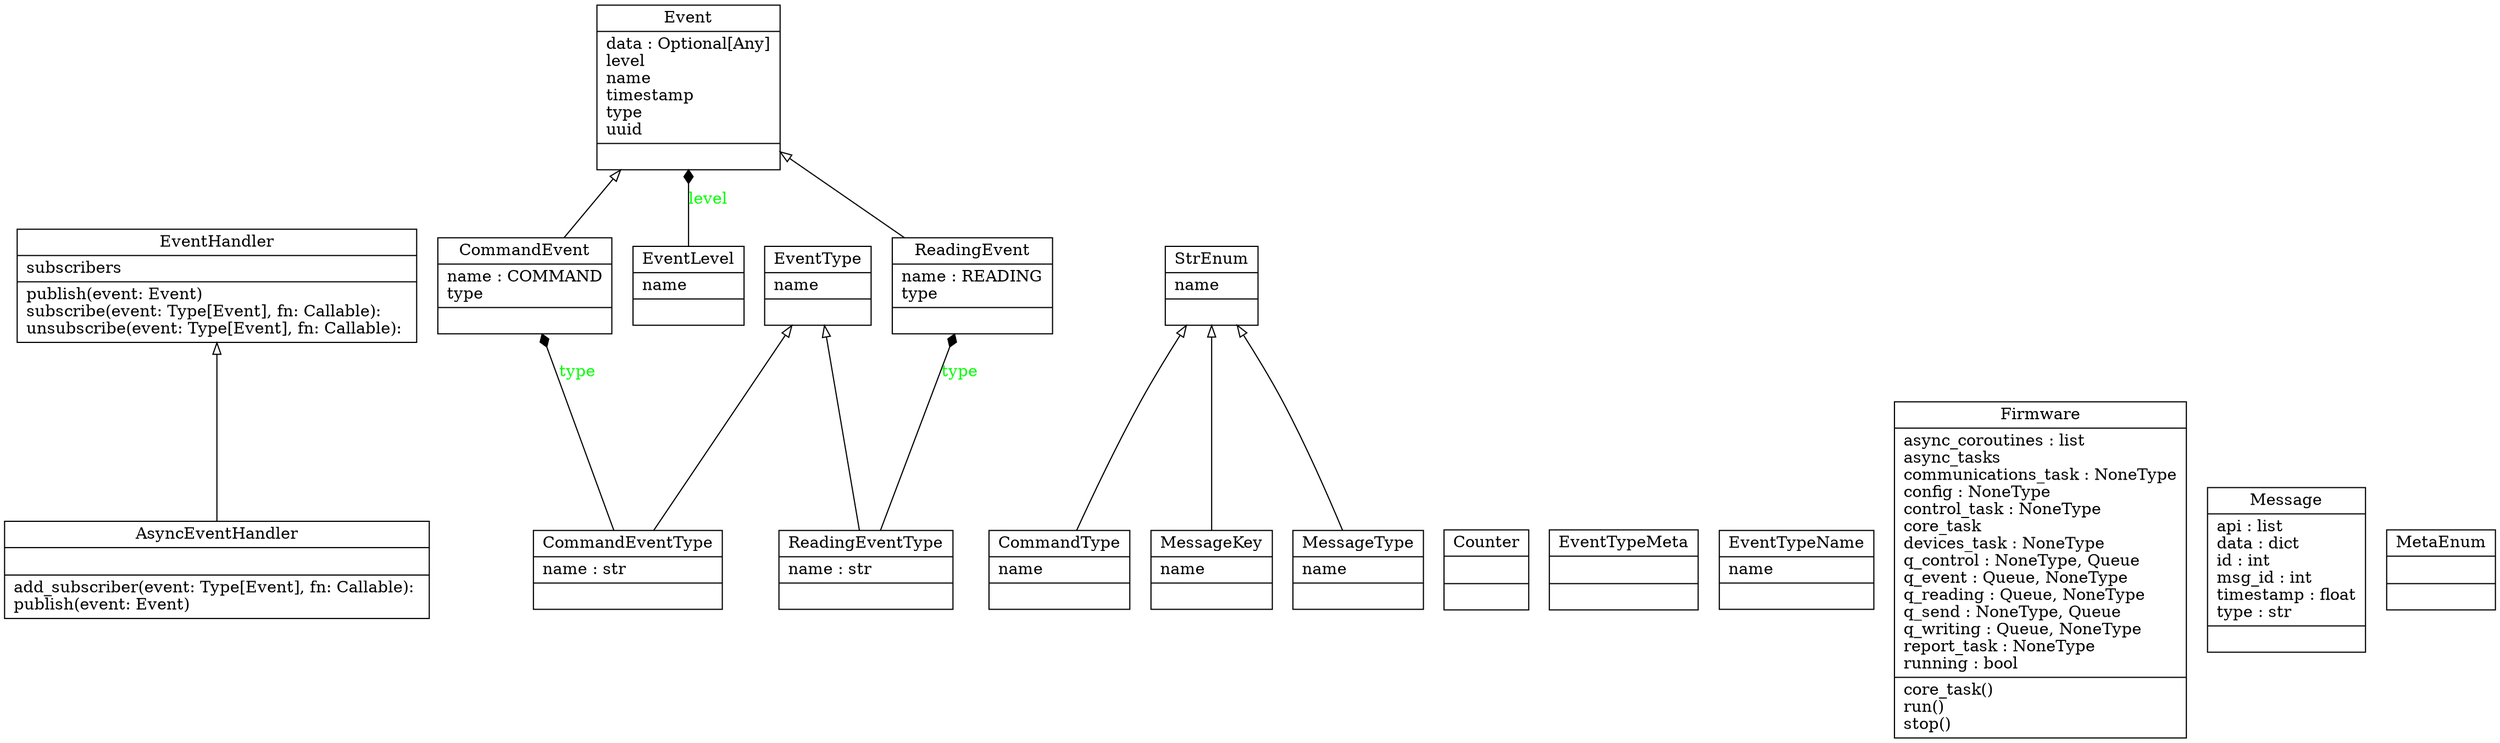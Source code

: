 digraph "classes" {
rankdir=BT
charset="utf-8"
"iot_firmware.event.async_event.AsyncEventHandler" [color="black", fontcolor="black", label="{AsyncEventHandler|\l|add_subscriber(event: Type[Event], fn: Callable): \lpublish(event: Event)\l}", shape="record", style="solid"];
"iot_firmware.event.basic.event.CommandEvent" [color="black", fontcolor="black", label="{CommandEvent|name : COMMAND\ltype\l|}", shape="record", style="solid"];
"iot_firmware.event.basic.type.CommandEventType" [color="black", fontcolor="black", label="{CommandEventType|name : str\l|}", shape="record", style="solid"];
"iot_firmware.enums.CommandType" [color="black", fontcolor="black", label="{CommandType|name\l|}", shape="record", style="solid"];
"iot_firmware.utils.Counter" [color="black", fontcolor="black", label="{Counter|\l|}", shape="record", style="solid"];
"iot_firmware.event.event.Event" [color="black", fontcolor="black", label="{Event|data : Optional[Any]\llevel\lname\ltimestamp\ltype\luuid\l|}", shape="record", style="solid"];
"iot_firmware.event.handler.EventHandler" [color="black", fontcolor="black", label="{EventHandler|subscribers\l|publish(event: Event)\lsubscribe(event: Type[Event], fn: Callable): \lunsubscribe(event: Type[Event], fn: Callable): \l}", shape="record", style="solid"];
"iot_firmware.event.enum.EventLevel" [color="black", fontcolor="black", label="{EventLevel|name\l|}", shape="record", style="solid"];
"iot_firmware.event.type.EventType" [color="black", fontcolor="black", label="{EventType|name\l|}", shape="record", style="solid"];
"iot_firmware.event.type.EventTypeMeta" [color="black", fontcolor="black", label="{EventTypeMeta|\l|}", shape="record", style="solid"];
"iot_firmware.event.enum.EventTypeName" [color="black", fontcolor="black", label="{EventTypeName|name\l|}", shape="record", style="solid"];
"iot_firmware.core.core.Firmware" [color="black", fontcolor="black", label="{Firmware|async_coroutines : list\lasync_tasks\lcommunications_task : NoneType\lconfig : NoneType\lcontrol_task : NoneType\lcore_task\ldevices_task : NoneType\lq_control : NoneType, Queue\lq_event : Queue, NoneType\lq_reading : Queue, NoneType\lq_send : NoneType, Queue\lq_writing : Queue, NoneType\lreport_task : NoneType\lrunning : bool\l|core_task()\lrun()\lstop()\l}", shape="record", style="solid"];
"iot_firmware.communications.API.Message" [color="black", fontcolor="black", label="{Message|api : list\ldata : dict\lid : int\lmsg_id : int\ltimestamp : float\ltype : str\l|}", shape="record", style="solid"];
"iot_firmware.enums.MessageKey" [color="black", fontcolor="black", label="{MessageKey|name\l|}", shape="record", style="solid"];
"iot_firmware.enums.MessageType" [color="black", fontcolor="black", label="{MessageType|name\l|}", shape="record", style="solid"];
"iot_firmware.enums.MetaEnum" [color="black", fontcolor="black", label="{MetaEnum|\l|}", shape="record", style="solid"];
"iot_firmware.event.basic.event.ReadingEvent" [color="black", fontcolor="black", label="{ReadingEvent|name : READING\ltype\l|}", shape="record", style="solid"];
"iot_firmware.event.basic.type.ReadingEventType" [color="black", fontcolor="black", label="{ReadingEventType|name : str\l|}", shape="record", style="solid"];
"iot_firmware.enums.StrEnum" [color="black", fontcolor="black", label="{StrEnum|name\l|}", shape="record", style="solid"];
"iot_firmware.enums.CommandType" -> "iot_firmware.enums.StrEnum" [arrowhead="empty", arrowtail="none"];
"iot_firmware.enums.MessageKey" -> "iot_firmware.enums.StrEnum" [arrowhead="empty", arrowtail="none"];
"iot_firmware.enums.MessageType" -> "iot_firmware.enums.StrEnum" [arrowhead="empty", arrowtail="none"];
"iot_firmware.event.async_event.AsyncEventHandler" -> "iot_firmware.event.handler.EventHandler" [arrowhead="empty", arrowtail="none"];
"iot_firmware.event.basic.event.CommandEvent" -> "iot_firmware.event.event.Event" [arrowhead="empty", arrowtail="none"];
"iot_firmware.event.basic.event.ReadingEvent" -> "iot_firmware.event.event.Event" [arrowhead="empty", arrowtail="none"];
"iot_firmware.event.basic.type.CommandEventType" -> "iot_firmware.event.type.EventType" [arrowhead="empty", arrowtail="none"];
"iot_firmware.event.basic.type.ReadingEventType" -> "iot_firmware.event.type.EventType" [arrowhead="empty", arrowtail="none"];
"iot_firmware.event.basic.type.CommandEventType" -> "iot_firmware.event.basic.event.CommandEvent" [arrowhead="diamond", arrowtail="none", fontcolor="green", label="type", style="solid"];
"iot_firmware.event.basic.type.ReadingEventType" -> "iot_firmware.event.basic.event.ReadingEvent" [arrowhead="diamond", arrowtail="none", fontcolor="green", label="type", style="solid"];
"iot_firmware.event.enum.EventLevel" -> "iot_firmware.event.event.Event" [arrowhead="diamond", arrowtail="none", fontcolor="green", label="level", style="solid"];
}
